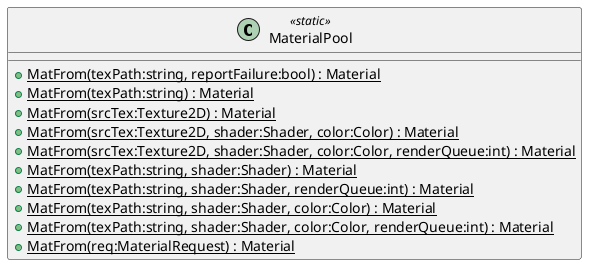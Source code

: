@startuml
class MaterialPool <<static>> {
    + {static} MatFrom(texPath:string, reportFailure:bool) : Material
    + {static} MatFrom(texPath:string) : Material
    + {static} MatFrom(srcTex:Texture2D) : Material
    + {static} MatFrom(srcTex:Texture2D, shader:Shader, color:Color) : Material
    + {static} MatFrom(srcTex:Texture2D, shader:Shader, color:Color, renderQueue:int) : Material
    + {static} MatFrom(texPath:string, shader:Shader) : Material
    + {static} MatFrom(texPath:string, shader:Shader, renderQueue:int) : Material
    + {static} MatFrom(texPath:string, shader:Shader, color:Color) : Material
    + {static} MatFrom(texPath:string, shader:Shader, color:Color, renderQueue:int) : Material
    + {static} MatFrom(req:MaterialRequest) : Material
}
@enduml
